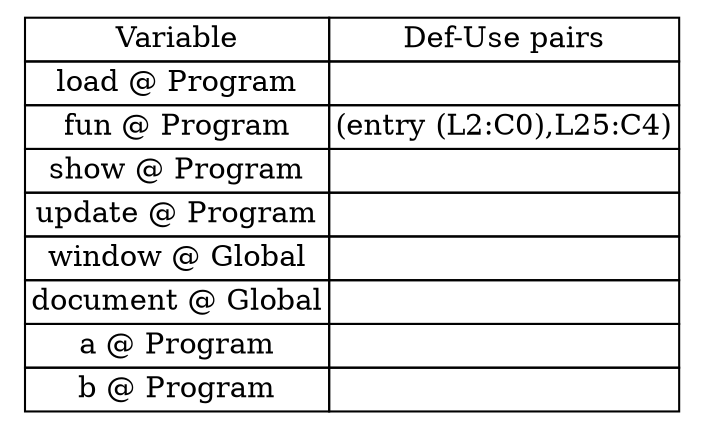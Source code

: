 digraph structs {
node [shape="plaintext"]
struct1 [label=<
<TABLE BORDER="0" CELLBORDER="1" CELLSPACING="0">
<tr><td>Variable</td><td COLSPAN="1">Def-Use pairs</td></tr><tr><td>load @ Program</td><td></td></tr>
<tr><td>fun @ Program</td><td>(entry (L2:C0),L25:C4)</td></tr>
<tr><td>show @ Program</td><td></td></tr>
<tr><td>update @ Program</td><td></td></tr>
<tr><td>window @ Global</td><td></td></tr>
<tr><td>document @ Global</td><td></td></tr>
<tr><td>a @ Program</td><td></td></tr>
<tr><td>b @ Program</td><td></td></tr>
</TABLE>
>];
}